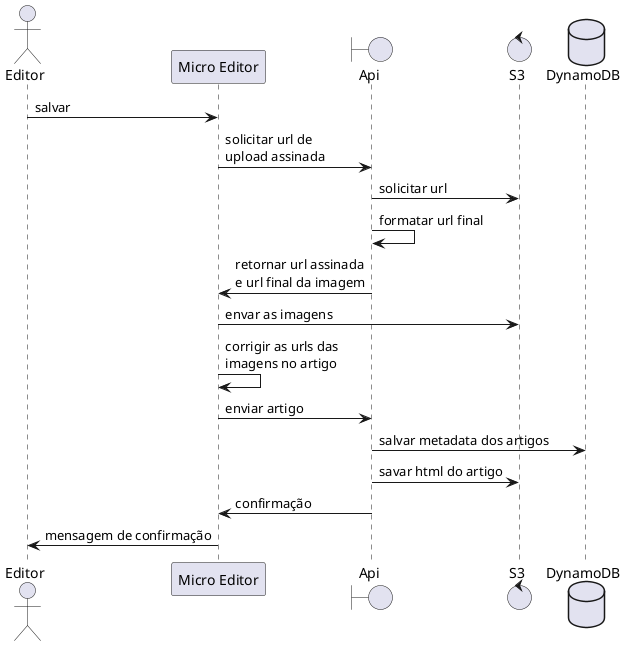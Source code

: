 @startuml Editor Blog
actor Editor as edit
participant "Micro Editor" as blog
boundary Api as api
control S3 as s3
database DynamoDB as dynamo

edit -> blog: salvar
blog -> api: solicitar url de\nupload assinada
api -> s3: solicitar url
api -> api: formatar url final
api -> blog: retornar url assinada\ne url final da imagem
blog -> s3: envar as imagens
blog -> blog: corrigir as urls das\nimagens no artigo
blog -> api: enviar artigo
api -> dynamo: salvar metadata dos artigos
api -> s3: savar html do artigo
api -> blog: confirmação
blog -> edit: mensagem de confirmação
@enduml